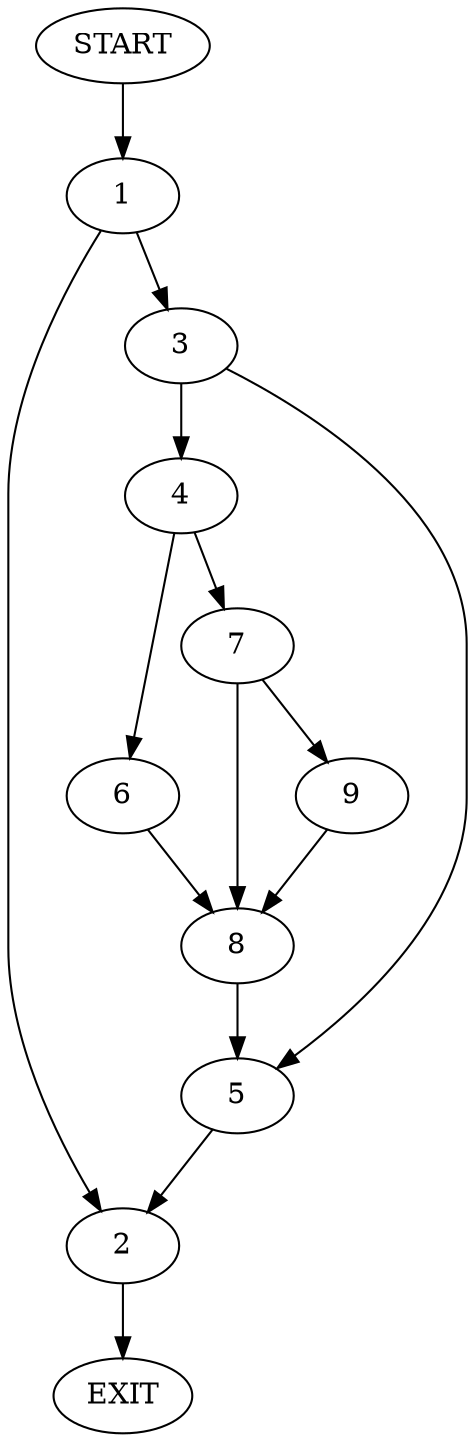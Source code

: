 digraph {
0 [label="START"]
10 [label="EXIT"]
0 -> 1
1 -> 2
1 -> 3
2 -> 10
3 -> 4
3 -> 5
4 -> 6
4 -> 7
5 -> 2
6 -> 8
7 -> 9
7 -> 8
8 -> 5
9 -> 8
}
